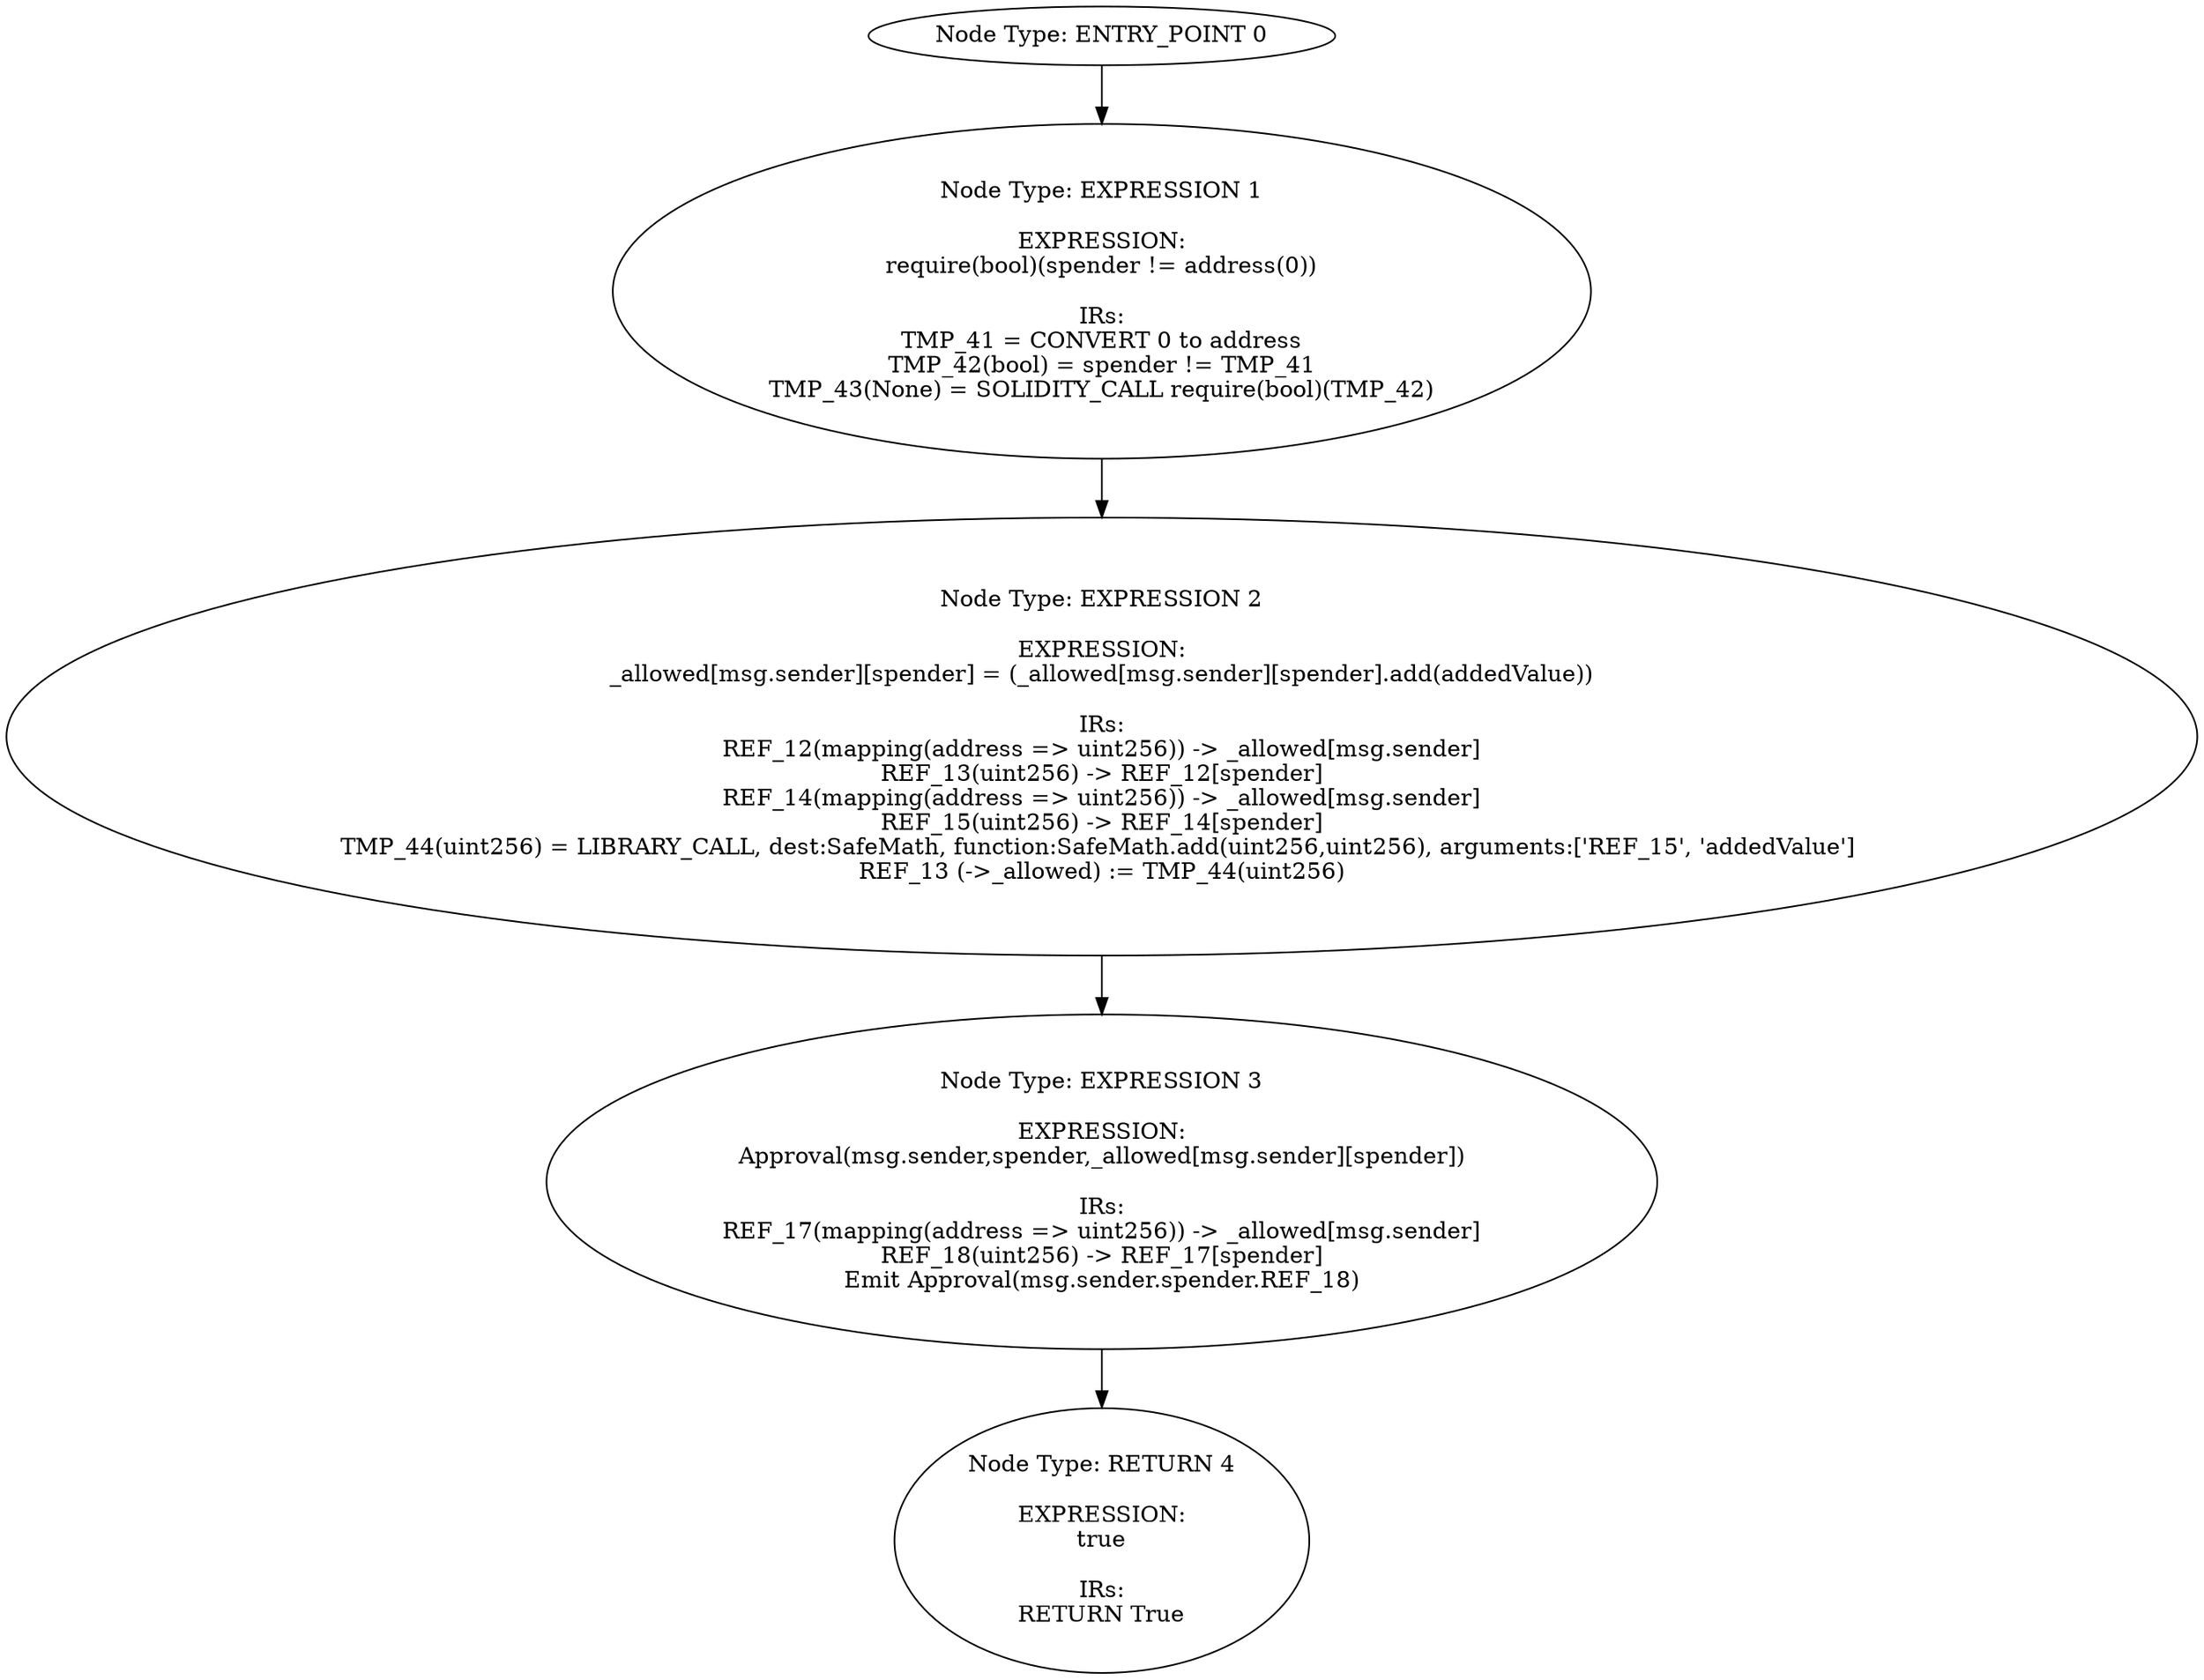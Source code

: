 digraph{
0[label="Node Type: ENTRY_POINT 0
"];
0->1;
1[label="Node Type: EXPRESSION 1

EXPRESSION:
require(bool)(spender != address(0))

IRs:
TMP_41 = CONVERT 0 to address
TMP_42(bool) = spender != TMP_41
TMP_43(None) = SOLIDITY_CALL require(bool)(TMP_42)"];
1->2;
2[label="Node Type: EXPRESSION 2

EXPRESSION:
_allowed[msg.sender][spender] = (_allowed[msg.sender][spender].add(addedValue))

IRs:
REF_12(mapping(address => uint256)) -> _allowed[msg.sender]
REF_13(uint256) -> REF_12[spender]
REF_14(mapping(address => uint256)) -> _allowed[msg.sender]
REF_15(uint256) -> REF_14[spender]
TMP_44(uint256) = LIBRARY_CALL, dest:SafeMath, function:SafeMath.add(uint256,uint256), arguments:['REF_15', 'addedValue'] 
REF_13 (->_allowed) := TMP_44(uint256)"];
2->3;
3[label="Node Type: EXPRESSION 3

EXPRESSION:
Approval(msg.sender,spender,_allowed[msg.sender][spender])

IRs:
REF_17(mapping(address => uint256)) -> _allowed[msg.sender]
REF_18(uint256) -> REF_17[spender]
Emit Approval(msg.sender.spender.REF_18)"];
3->4;
4[label="Node Type: RETURN 4

EXPRESSION:
true

IRs:
RETURN True"];
}

